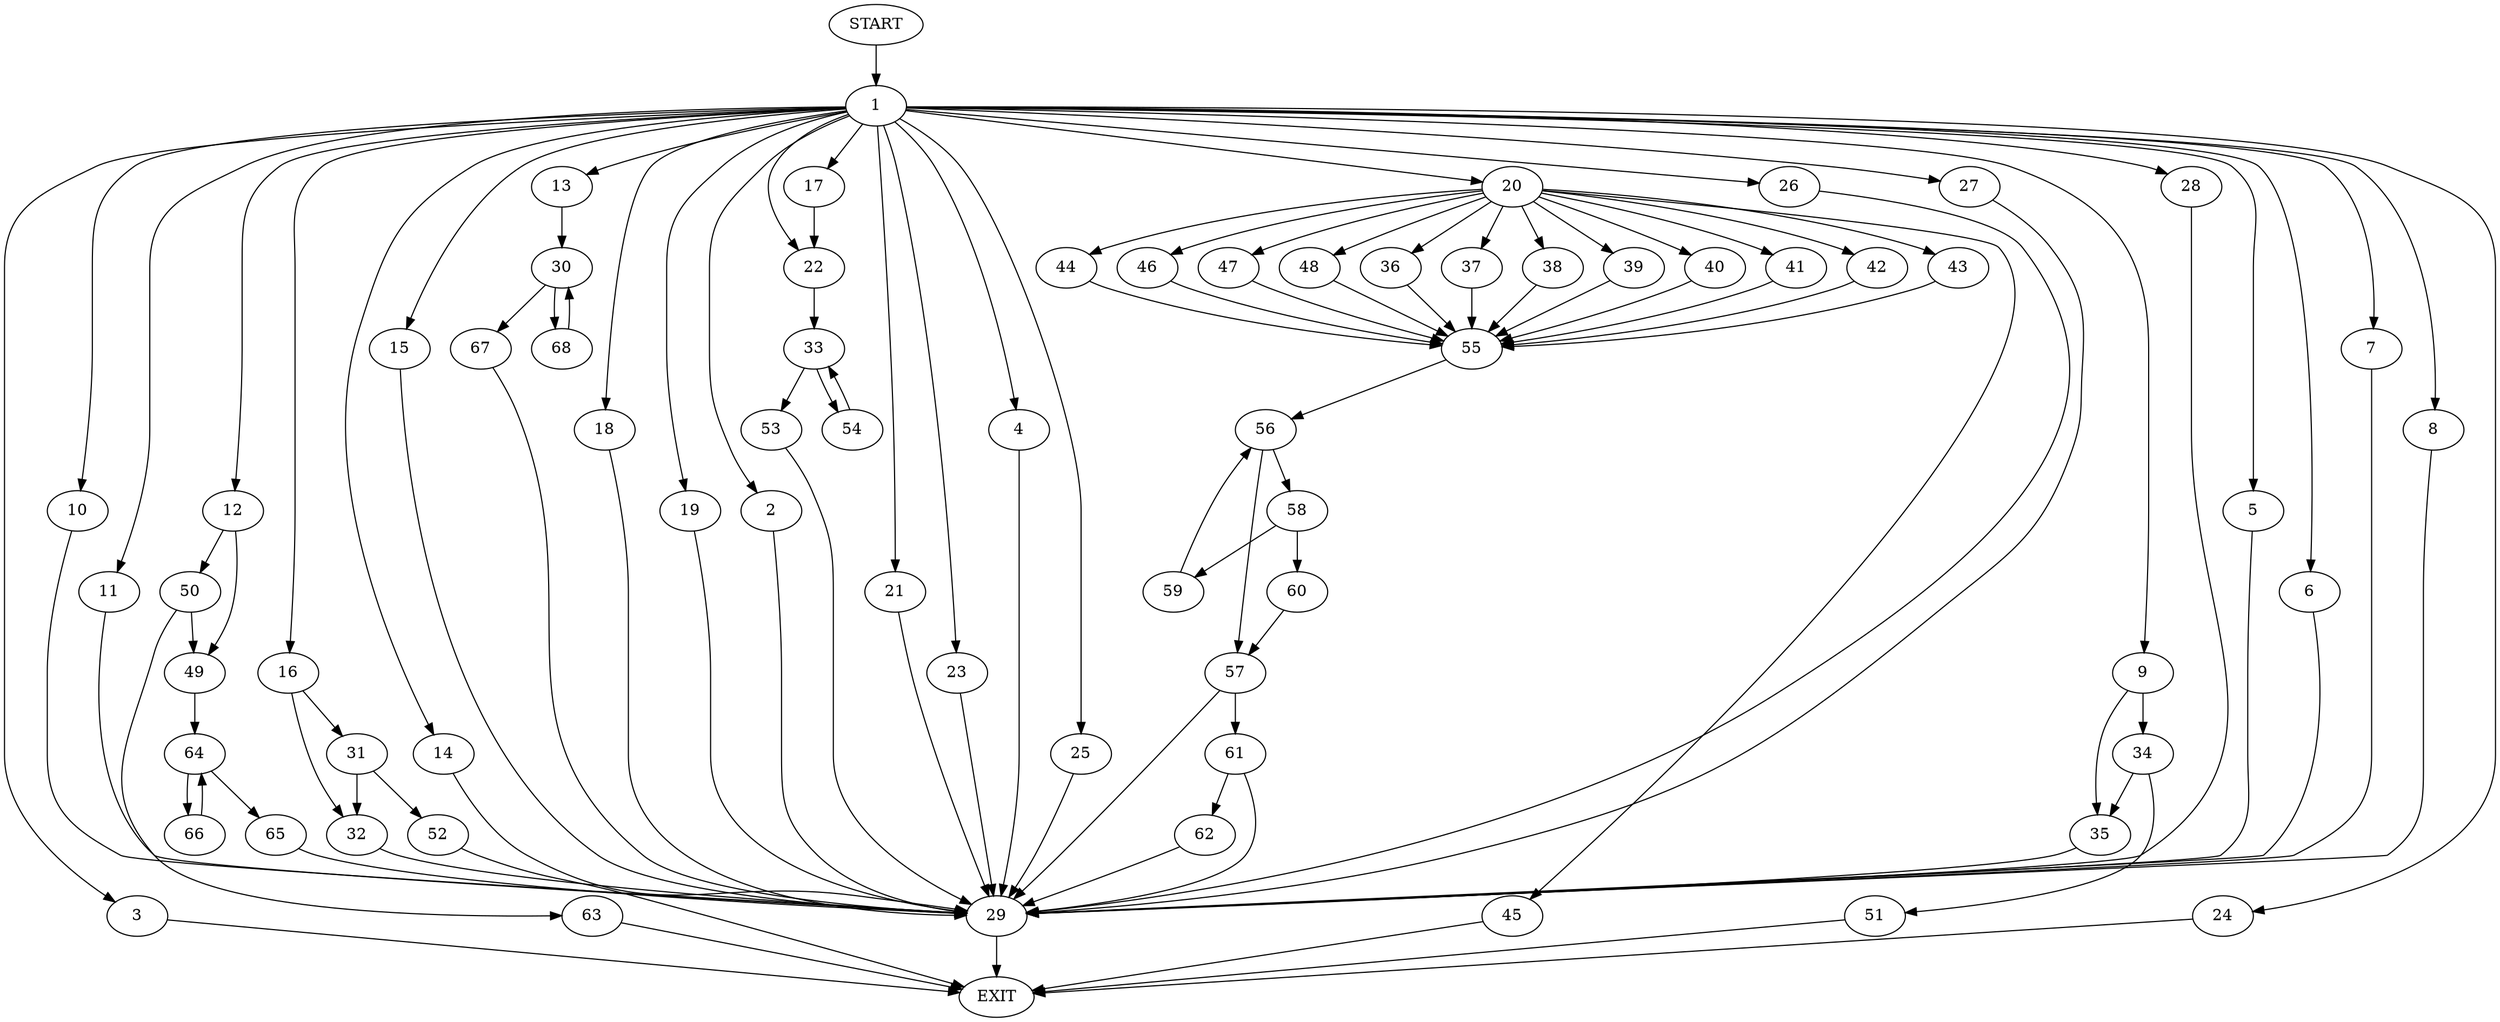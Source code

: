 digraph {
0 [label="START"]
69 [label="EXIT"]
0 -> 1
1 -> 2
1 -> 3
1 -> 4
1 -> 5
1 -> 6
1 -> 7
1 -> 8
1 -> 9
1 -> 10
1 -> 11
1 -> 12
1 -> 13
1 -> 14
1 -> 15
1 -> 16
1 -> 17
1 -> 18
1 -> 19
1 -> 20
1 -> 21
1 -> 22
1 -> 23
1 -> 24
1 -> 25
1 -> 26
1 -> 27
1 -> 28
21 -> 29
13 -> 30
6 -> 29
7 -> 29
18 -> 29
19 -> 29
5 -> 29
11 -> 29
16 -> 31
16 -> 32
25 -> 29
22 -> 33
23 -> 29
2 -> 29
26 -> 29
9 -> 34
9 -> 35
20 -> 36
20 -> 37
20 -> 38
20 -> 39
20 -> 40
20 -> 41
20 -> 42
20 -> 43
20 -> 44
20 -> 45
20 -> 46
20 -> 47
20 -> 48
12 -> 49
12 -> 50
28 -> 29
3 -> 69
15 -> 29
8 -> 29
17 -> 22
27 -> 29
14 -> 29
4 -> 29
24 -> 69
10 -> 29
29 -> 69
35 -> 29
34 -> 35
34 -> 51
51 -> 69
31 -> 32
31 -> 52
32 -> 29
52 -> 69
33 -> 53
33 -> 54
54 -> 33
53 -> 29
46 -> 55
45 -> 69
44 -> 55
48 -> 55
41 -> 55
40 -> 55
42 -> 55
38 -> 55
39 -> 55
36 -> 55
47 -> 55
37 -> 55
43 -> 55
55 -> 56
56 -> 57
56 -> 58
58 -> 59
58 -> 60
57 -> 29
57 -> 61
59 -> 56
60 -> 57
61 -> 29
61 -> 62
62 -> 29
50 -> 49
50 -> 63
49 -> 64
63 -> 69
64 -> 65
64 -> 66
65 -> 29
66 -> 64
30 -> 67
30 -> 68
68 -> 30
67 -> 29
}
